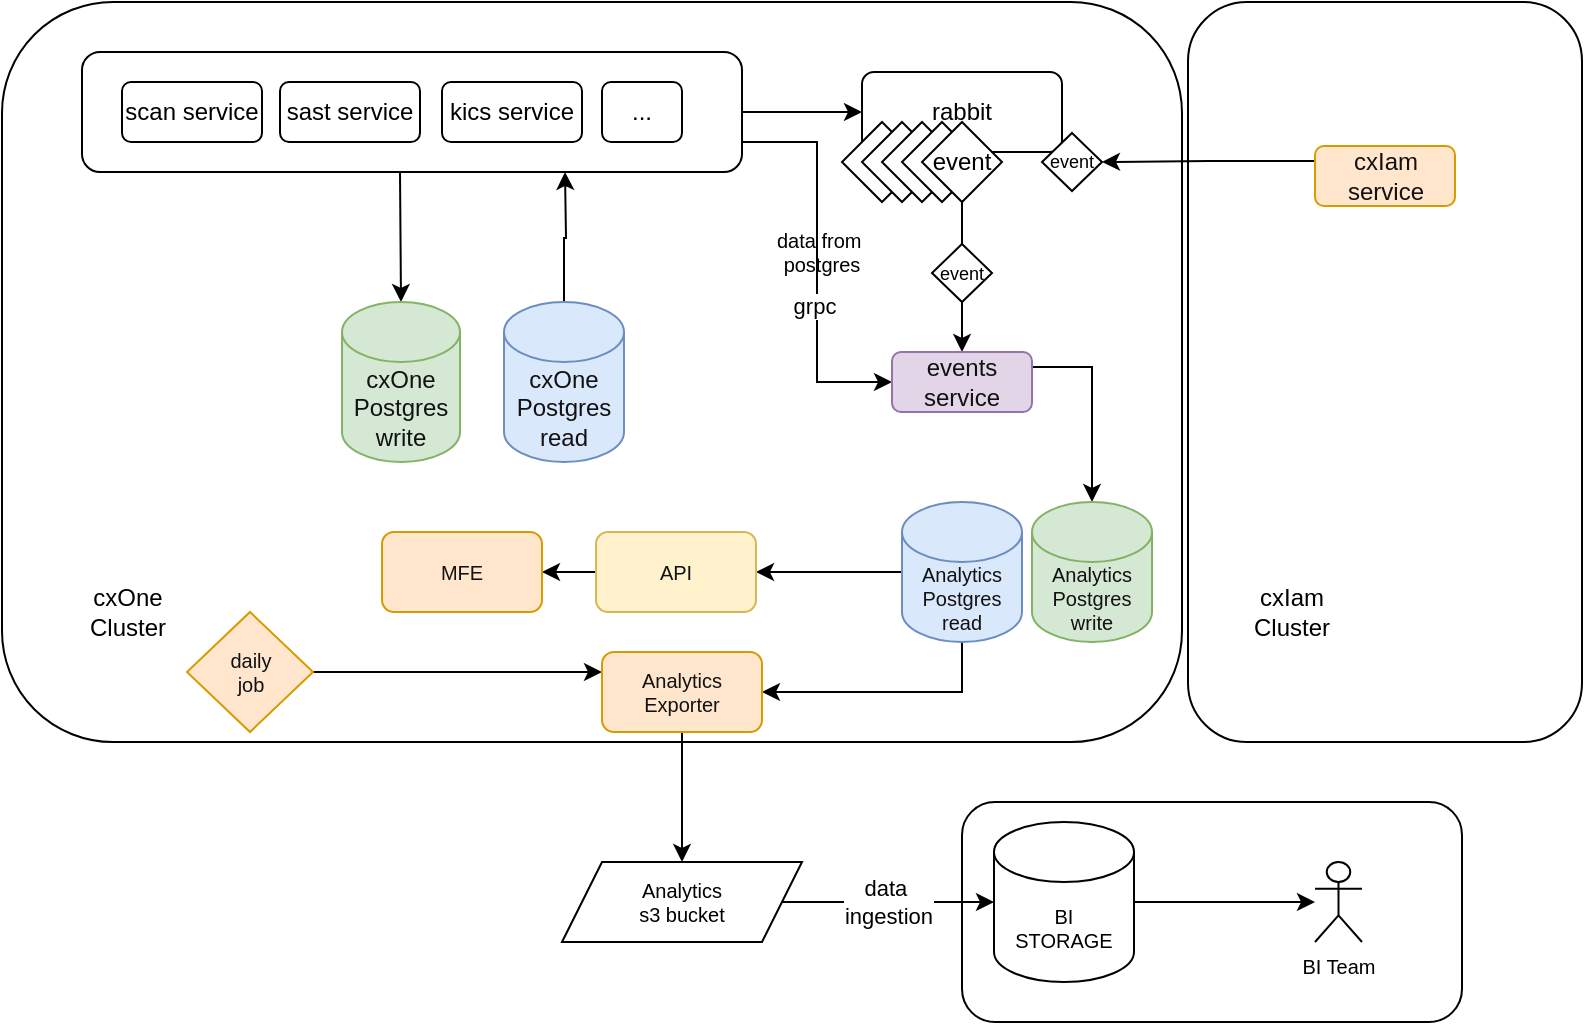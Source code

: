 <mxfile>
    <diagram id="S2_o7kDtP23G4F7k8abE" name="Page-1">
        <mxGraphModel dx="866" dy="567" grid="1" gridSize="10" guides="1" tooltips="1" connect="1" arrows="1" fold="1" page="1" pageScale="1" pageWidth="827" pageHeight="1169" math="0" shadow="0">
            <root>
                <mxCell id="0"/>
                <mxCell id="1" parent="0"/>
                <mxCell id="2" value="" style="rounded=1;whiteSpace=wrap;html=1;" vertex="1" parent="1">
                    <mxGeometry x="530" y="970" width="250" height="110" as="geometry"/>
                </mxCell>
                <mxCell id="3" value="" style="rounded=1;whiteSpace=wrap;html=1;" vertex="1" parent="1">
                    <mxGeometry x="50" y="570" width="590" height="370" as="geometry"/>
                </mxCell>
                <mxCell id="4" style="edgeStyle=orthogonalEdgeStyle;rounded=0;orthogonalLoop=1;jettySize=auto;html=1;exitX=1;exitY=0.5;exitDx=0;exitDy=0;entryX=0;entryY=0.5;entryDx=0;entryDy=0;" edge="1" parent="1" source="7" target="12">
                    <mxGeometry relative="1" as="geometry"/>
                </mxCell>
                <mxCell id="5" style="edgeStyle=orthogonalEdgeStyle;rounded=0;orthogonalLoop=1;jettySize=auto;html=1;exitX=1;exitY=0.75;exitDx=0;exitDy=0;entryX=0;entryY=0.5;entryDx=0;entryDy=0;" edge="1" parent="1" source="7" target="20">
                    <mxGeometry relative="1" as="geometry"/>
                </mxCell>
                <mxCell id="6" value="grpc" style="edgeLabel;html=1;align=center;verticalAlign=middle;resizable=0;points=[];" vertex="1" connectable="0" parent="5">
                    <mxGeometry x="0.221" y="-2" relative="1" as="geometry">
                        <mxPoint as="offset"/>
                    </mxGeometry>
                </mxCell>
                <mxCell id="7" value="" style="rounded=1;whiteSpace=wrap;html=1;" vertex="1" parent="1">
                    <mxGeometry x="90" y="595" width="330" height="60" as="geometry"/>
                </mxCell>
                <mxCell id="8" value="scan service" style="rounded=1;whiteSpace=wrap;html=1;" vertex="1" parent="1">
                    <mxGeometry x="110" y="610" width="70" height="30" as="geometry"/>
                </mxCell>
                <mxCell id="9" value="sast service" style="rounded=1;whiteSpace=wrap;html=1;" vertex="1" parent="1">
                    <mxGeometry x="189" y="610" width="70" height="30" as="geometry"/>
                </mxCell>
                <mxCell id="10" value="kics service" style="rounded=1;whiteSpace=wrap;html=1;" vertex="1" parent="1">
                    <mxGeometry x="270" y="610" width="70" height="30" as="geometry"/>
                </mxCell>
                <mxCell id="11" value="..." style="rounded=1;whiteSpace=wrap;html=1;" vertex="1" parent="1">
                    <mxGeometry x="350" y="610" width="40" height="30" as="geometry"/>
                </mxCell>
                <mxCell id="12" value="rabbit" style="rounded=1;whiteSpace=wrap;html=1;" vertex="1" parent="1">
                    <mxGeometry x="480" y="605" width="100" height="40" as="geometry"/>
                </mxCell>
                <mxCell id="13" value="" style="rhombus;whiteSpace=wrap;html=1;" vertex="1" parent="1">
                    <mxGeometry x="470" y="630" width="40" height="40" as="geometry"/>
                </mxCell>
                <mxCell id="14" value="" style="rhombus;whiteSpace=wrap;html=1;" vertex="1" parent="1">
                    <mxGeometry x="480" y="630" width="40" height="40" as="geometry"/>
                </mxCell>
                <mxCell id="15" value="" style="rhombus;whiteSpace=wrap;html=1;" vertex="1" parent="1">
                    <mxGeometry x="490" y="630" width="40" height="40" as="geometry"/>
                </mxCell>
                <mxCell id="16" value="" style="rhombus;whiteSpace=wrap;html=1;" vertex="1" parent="1">
                    <mxGeometry x="500" y="630" width="40" height="40" as="geometry"/>
                </mxCell>
                <mxCell id="17" style="edgeStyle=orthogonalEdgeStyle;rounded=0;orthogonalLoop=1;jettySize=auto;html=1;exitX=0.5;exitY=1;exitDx=0;exitDy=0;startArrow=none;" edge="1" parent="1" source="38" target="20">
                    <mxGeometry relative="1" as="geometry"/>
                </mxCell>
                <mxCell id="18" value="event" style="rhombus;whiteSpace=wrap;html=1;" vertex="1" parent="1">
                    <mxGeometry x="510" y="630" width="40" height="40" as="geometry"/>
                </mxCell>
                <mxCell id="19" style="edgeStyle=orthogonalEdgeStyle;rounded=0;orthogonalLoop=1;jettySize=auto;html=1;exitX=1;exitY=0.25;exitDx=0;exitDy=0;entryX=0.5;entryY=0;entryDx=0;entryDy=0;entryPerimeter=0;" edge="1" parent="1" source="20" target="41">
                    <mxGeometry relative="1" as="geometry"/>
                </mxCell>
                <mxCell id="20" value="events&lt;br&gt;service" style="rounded=1;whiteSpace=wrap;html=1;fillColor=#e1d5e7;strokeColor=#9673a6;fontColor=#121212;" vertex="1" parent="1">
                    <mxGeometry x="495" y="745" width="70" height="30" as="geometry"/>
                </mxCell>
                <mxCell id="21" value="cxOne&lt;br&gt;Cluster" style="text;html=1;strokeColor=none;fillColor=none;align=center;verticalAlign=middle;whiteSpace=wrap;rounded=0;" vertex="1" parent="1">
                    <mxGeometry x="82.5" y="860" width="60" height="30" as="geometry"/>
                </mxCell>
                <mxCell id="22" style="edgeStyle=orthogonalEdgeStyle;rounded=0;orthogonalLoop=1;jettySize=auto;html=1;exitX=0;exitY=0.5;exitDx=0;exitDy=0;exitPerimeter=0;entryX=1;entryY=0.5;entryDx=0;entryDy=0;fontSize=10;" edge="1" parent="1" source="24" target="26">
                    <mxGeometry relative="1" as="geometry"/>
                </mxCell>
                <mxCell id="23" style="edgeStyle=orthogonalEdgeStyle;rounded=0;orthogonalLoop=1;jettySize=auto;html=1;exitX=0.5;exitY=1;exitDx=0;exitDy=0;exitPerimeter=0;entryX=1;entryY=0.5;entryDx=0;entryDy=0;" edge="1" parent="1" source="24" target="47">
                    <mxGeometry relative="1" as="geometry"/>
                </mxCell>
                <mxCell id="24" value="Analytics&lt;br&gt;Postgres&lt;br&gt;read" style="shape=cylinder3;whiteSpace=wrap;html=1;boundedLbl=1;backgroundOutline=1;size=15;fontSize=10;fillColor=#dae8fc;strokeColor=#6c8ebf;fontColor=#121212;" vertex="1" parent="1">
                    <mxGeometry x="500" y="820" width="60" height="70" as="geometry"/>
                </mxCell>
                <mxCell id="25" style="edgeStyle=orthogonalEdgeStyle;rounded=0;orthogonalLoop=1;jettySize=auto;html=1;exitX=0;exitY=0.5;exitDx=0;exitDy=0;entryX=1;entryY=0.5;entryDx=0;entryDy=0;fontSize=10;" edge="1" parent="1" source="26" target="27">
                    <mxGeometry relative="1" as="geometry"/>
                </mxCell>
                <mxCell id="26" value="API" style="rounded=1;whiteSpace=wrap;html=1;fontSize=10;fillColor=#fff2cc;strokeColor=#d6b656;fontColor=#121212;" vertex="1" parent="1">
                    <mxGeometry x="347" y="835" width="80" height="40" as="geometry"/>
                </mxCell>
                <mxCell id="27" value="MFE" style="rounded=1;whiteSpace=wrap;html=1;fontSize=10;fillColor=#ffe6cc;strokeColor=#d79b00;fontColor=#121212;" vertex="1" parent="1">
                    <mxGeometry x="240" y="835" width="80" height="40" as="geometry"/>
                </mxCell>
                <mxCell id="28" style="edgeStyle=orthogonalEdgeStyle;rounded=0;orthogonalLoop=1;jettySize=auto;html=1;exitX=0.5;exitY=1;exitDx=0;exitDy=0;entryX=0.5;entryY=0;entryDx=0;entryDy=0;entryPerimeter=0;" edge="1" parent="1" target="31">
                    <mxGeometry relative="1" as="geometry">
                        <mxPoint x="249" y="655" as="sourcePoint"/>
                    </mxGeometry>
                </mxCell>
                <mxCell id="29" style="edgeStyle=orthogonalEdgeStyle;rounded=0;orthogonalLoop=1;jettySize=auto;html=1;exitX=0.5;exitY=0;exitDx=0;exitDy=0;exitPerimeter=0;entryX=0.75;entryY=1;entryDx=0;entryDy=0;" edge="1" parent="1" source="30">
                    <mxGeometry relative="1" as="geometry">
                        <mxPoint x="331.5" y="655" as="targetPoint"/>
                    </mxGeometry>
                </mxCell>
                <mxCell id="30" value="cxOne&lt;br&gt;Postgres&lt;br&gt;read" style="shape=cylinder3;whiteSpace=wrap;html=1;boundedLbl=1;backgroundOutline=1;size=15;fillColor=#dae8fc;strokeColor=#6c8ebf;fontColor=#121212;" vertex="1" parent="1">
                    <mxGeometry x="301" y="720" width="60" height="80" as="geometry"/>
                </mxCell>
                <mxCell id="31" value="cxOne&lt;br&gt;Postgres&lt;br&gt;write" style="shape=cylinder3;whiteSpace=wrap;html=1;boundedLbl=1;backgroundOutline=1;size=15;fillColor=#d5e8d4;strokeColor=#82b366;fontColor=#121212;" vertex="1" parent="1">
                    <mxGeometry x="220" y="720" width="59" height="80" as="geometry"/>
                </mxCell>
                <mxCell id="32" value="data from&amp;nbsp;&lt;br&gt;postgres" style="text;html=1;strokeColor=none;fillColor=none;align=center;verticalAlign=middle;whiteSpace=wrap;rounded=0;fontSize=10;" vertex="1" parent="1">
                    <mxGeometry x="430" y="680" width="60" height="30" as="geometry"/>
                </mxCell>
                <mxCell id="33" value="" style="rounded=1;whiteSpace=wrap;html=1;" vertex="1" parent="1">
                    <mxGeometry x="643" y="570" width="197" height="370" as="geometry"/>
                </mxCell>
                <mxCell id="34" value="cxIam&lt;br&gt;Cluster" style="text;html=1;strokeColor=none;fillColor=none;align=center;verticalAlign=middle;whiteSpace=wrap;rounded=0;" vertex="1" parent="1">
                    <mxGeometry x="665" y="860" width="60" height="30" as="geometry"/>
                </mxCell>
                <mxCell id="35" style="edgeStyle=orthogonalEdgeStyle;rounded=0;orthogonalLoop=1;jettySize=auto;html=1;exitX=0;exitY=0.25;exitDx=0;exitDy=0;entryX=1;entryY=0.5;entryDx=0;entryDy=0;" edge="1" parent="1" source="36" target="37">
                    <mxGeometry relative="1" as="geometry"/>
                </mxCell>
                <mxCell id="36" value="cxIam&lt;br&gt;service" style="rounded=1;whiteSpace=wrap;html=1;fillColor=#ffe6cc;strokeColor=#d79b00;fontColor=#121212;" vertex="1" parent="1">
                    <mxGeometry x="706.5" y="642" width="70" height="30" as="geometry"/>
                </mxCell>
                <mxCell id="37" value="event" style="rhombus;whiteSpace=wrap;html=1;fontSize=9;" vertex="1" parent="1">
                    <mxGeometry x="570" y="635.5" width="30" height="29" as="geometry"/>
                </mxCell>
                <mxCell id="38" value="event" style="rhombus;whiteSpace=wrap;html=1;fontSize=9;" vertex="1" parent="1">
                    <mxGeometry x="515" y="691" width="30" height="29" as="geometry"/>
                </mxCell>
                <mxCell id="39" value="" style="edgeStyle=orthogonalEdgeStyle;rounded=0;orthogonalLoop=1;jettySize=auto;html=1;exitX=0.5;exitY=1;exitDx=0;exitDy=0;endArrow=none;" edge="1" parent="1" source="18" target="38">
                    <mxGeometry relative="1" as="geometry">
                        <mxPoint x="530" y="670" as="sourcePoint"/>
                        <mxPoint x="530" y="745" as="targetPoint"/>
                    </mxGeometry>
                </mxCell>
                <mxCell id="41" value="Analytics&lt;br&gt;Postgres&lt;br&gt;write" style="shape=cylinder3;whiteSpace=wrap;html=1;boundedLbl=1;backgroundOutline=1;size=15;fontSize=10;fillColor=#d5e8d4;strokeColor=#82b366;fontColor=#121212;" vertex="1" parent="1">
                    <mxGeometry x="565" y="820" width="60" height="70" as="geometry"/>
                </mxCell>
                <mxCell id="42" style="edgeStyle=orthogonalEdgeStyle;rounded=0;orthogonalLoop=1;jettySize=auto;html=1;exitX=1;exitY=0.5;exitDx=0;exitDy=0;entryX=0;entryY=0.25;entryDx=0;entryDy=0;" edge="1" parent="1" source="43" target="47">
                    <mxGeometry relative="1" as="geometry"/>
                </mxCell>
                <mxCell id="43" value="daily&lt;br&gt;job" style="rhombus;whiteSpace=wrap;html=1;fontSize=10;fillColor=#ffe6cc;strokeColor=#d79b00;fontColor=#121212;" vertex="1" parent="1">
                    <mxGeometry x="142.5" y="875" width="63" height="60" as="geometry"/>
                </mxCell>
                <mxCell id="44" value="data&amp;nbsp;&lt;br&gt;ingestion" style="edgeStyle=orthogonalEdgeStyle;rounded=0;orthogonalLoop=1;jettySize=auto;html=1;exitX=1;exitY=0.5;exitDx=0;exitDy=0;entryX=0;entryY=0.5;entryDx=0;entryDy=0;entryPerimeter=0;" edge="1" parent="1" source="45" target="50">
                    <mxGeometry relative="1" as="geometry"/>
                </mxCell>
                <mxCell id="45" value="Analytics&lt;br&gt;s3 bucket" style="shape=parallelogram;perimeter=parallelogramPerimeter;whiteSpace=wrap;html=1;fixedSize=1;fontSize=10;gradientColor=none;" vertex="1" parent="1">
                    <mxGeometry x="330" y="1000" width="120" height="40" as="geometry"/>
                </mxCell>
                <mxCell id="46" style="edgeStyle=orthogonalEdgeStyle;rounded=0;orthogonalLoop=1;jettySize=auto;html=1;exitX=0.5;exitY=1;exitDx=0;exitDy=0;entryX=0.5;entryY=0;entryDx=0;entryDy=0;" edge="1" parent="1" source="47" target="45">
                    <mxGeometry relative="1" as="geometry"/>
                </mxCell>
                <mxCell id="47" value="Analytics&lt;br&gt;Exporter" style="rounded=1;whiteSpace=wrap;html=1;fontSize=10;fillColor=#ffe6cc;strokeColor=#d79b00;fontColor=#121212;" vertex="1" parent="1">
                    <mxGeometry x="350" y="895" width="80" height="40" as="geometry"/>
                </mxCell>
                <mxCell id="48" value="BI Team" style="shape=umlActor;verticalLabelPosition=bottom;verticalAlign=top;html=1;outlineConnect=0;fontSize=10;" vertex="1" parent="1">
                    <mxGeometry x="706.5" y="1000" width="23.5" height="40" as="geometry"/>
                </mxCell>
                <mxCell id="49" style="edgeStyle=orthogonalEdgeStyle;rounded=0;orthogonalLoop=1;jettySize=auto;html=1;exitX=1;exitY=0.5;exitDx=0;exitDy=0;exitPerimeter=0;" edge="1" parent="1" source="50" target="48">
                    <mxGeometry relative="1" as="geometry"/>
                </mxCell>
                <mxCell id="50" value="BI&lt;br&gt;STORAGE" style="shape=cylinder3;whiteSpace=wrap;html=1;boundedLbl=1;backgroundOutline=1;size=15;fontSize=10;gradientColor=none;" vertex="1" parent="1">
                    <mxGeometry x="546" y="980" width="70" height="80" as="geometry"/>
                </mxCell>
            </root>
        </mxGraphModel>
    </diagram>
</mxfile>